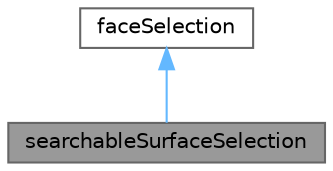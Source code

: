 digraph "searchableSurfaceSelection"
{
 // LATEX_PDF_SIZE
  bgcolor="transparent";
  edge [fontname=Helvetica,fontsize=10,labelfontname=Helvetica,labelfontsize=10];
  node [fontname=Helvetica,fontsize=10,shape=box,height=0.2,width=0.4];
  Node1 [id="Node000001",label="searchableSurfaceSelection",height=0.2,width=0.4,color="gray40", fillcolor="grey60", style="filled", fontcolor="black",tooltip="Selects all (internal or coupled) faces intersecting the searchableSurface."];
  Node2 -> Node1 [id="edge1_Node000001_Node000002",dir="back",color="steelblue1",style="solid",tooltip=" "];
  Node2 [id="Node000002",label="faceSelection",height=0.2,width=0.4,color="gray40", fillcolor="white", style="filled",URL="$classFoam_1_1faceSelection.html",tooltip="Face selection method for createBaffles."];
}
